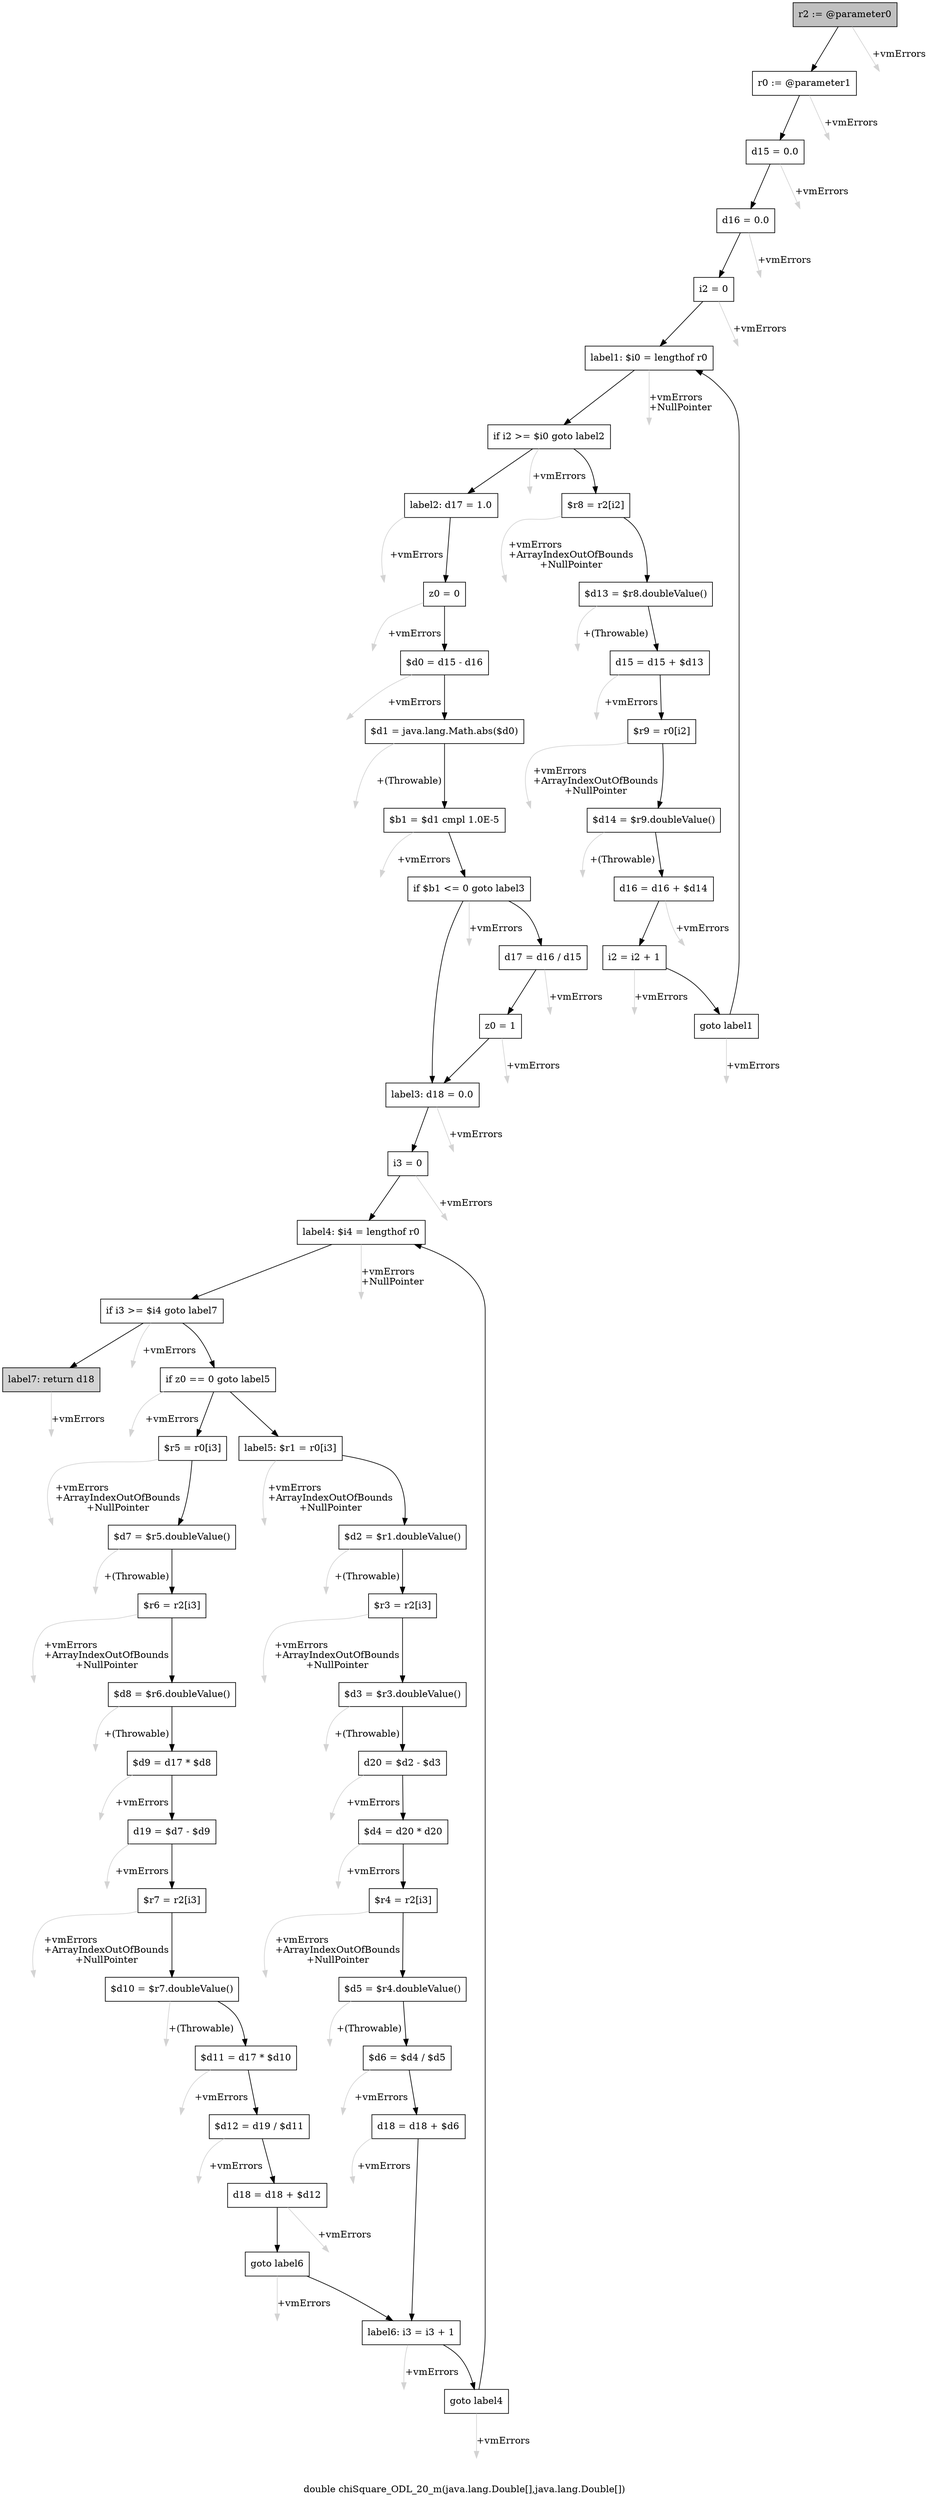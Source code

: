 digraph "double chiSquare_ODL_20_m(java.lang.Double[],java.lang.Double[])" {
    label="double chiSquare_ODL_20_m(java.lang.Double[],java.lang.Double[])";
    node [shape=box];
    "0" [style=filled,fillcolor=gray,label="r2 := @parameter0",];
    "1" [label="r0 := @parameter1",];
    "0"->"1" [color=black,];
    "53" [style=invis,label="Esc",];
    "0"->"53" [color=lightgray,label="\l+vmErrors",];
    "2" [label="d15 = 0.0",];
    "1"->"2" [color=black,];
    "54" [style=invis,label="Esc",];
    "1"->"54" [color=lightgray,label="\l+vmErrors",];
    "3" [label="d16 = 0.0",];
    "2"->"3" [color=black,];
    "55" [style=invis,label="Esc",];
    "2"->"55" [color=lightgray,label="\l+vmErrors",];
    "4" [label="i2 = 0",];
    "3"->"4" [color=black,];
    "56" [style=invis,label="Esc",];
    "3"->"56" [color=lightgray,label="\l+vmErrors",];
    "5" [label="label1: $i0 = lengthof r0",];
    "4"->"5" [color=black,];
    "57" [style=invis,label="Esc",];
    "4"->"57" [color=lightgray,label="\l+vmErrors",];
    "6" [label="if i2 >= $i0 goto label2",];
    "5"->"6" [color=black,];
    "58" [style=invis,label="Esc",];
    "5"->"58" [color=lightgray,label="\l+vmErrors\l+NullPointer",];
    "7" [label="$r8 = r2[i2]",];
    "6"->"7" [color=black,];
    "15" [label="label2: d17 = 1.0",];
    "6"->"15" [color=black,];
    "59" [style=invis,label="Esc",];
    "6"->"59" [color=lightgray,label="\l+vmErrors",];
    "8" [label="$d13 = $r8.doubleValue()",];
    "7"->"8" [color=black,];
    "60" [style=invis,label="Esc",];
    "7"->"60" [color=lightgray,label="\l+vmErrors\l+ArrayIndexOutOfBounds\l+NullPointer",];
    "9" [label="d15 = d15 + $d13",];
    "8"->"9" [color=black,];
    "61" [style=invis,label="Esc",];
    "8"->"61" [color=lightgray,label="\l+(Throwable)",];
    "10" [label="$r9 = r0[i2]",];
    "9"->"10" [color=black,];
    "62" [style=invis,label="Esc",];
    "9"->"62" [color=lightgray,label="\l+vmErrors",];
    "11" [label="$d14 = $r9.doubleValue()",];
    "10"->"11" [color=black,];
    "63" [style=invis,label="Esc",];
    "10"->"63" [color=lightgray,label="\l+vmErrors\l+ArrayIndexOutOfBounds\l+NullPointer",];
    "12" [label="d16 = d16 + $d14",];
    "11"->"12" [color=black,];
    "64" [style=invis,label="Esc",];
    "11"->"64" [color=lightgray,label="\l+(Throwable)",];
    "13" [label="i2 = i2 + 1",];
    "12"->"13" [color=black,];
    "65" [style=invis,label="Esc",];
    "12"->"65" [color=lightgray,label="\l+vmErrors",];
    "14" [label="goto label1",];
    "13"->"14" [color=black,];
    "66" [style=invis,label="Esc",];
    "13"->"66" [color=lightgray,label="\l+vmErrors",];
    "14"->"5" [color=black,];
    "67" [style=invis,label="Esc",];
    "14"->"67" [color=lightgray,label="\l+vmErrors",];
    "16" [label="z0 = 0",];
    "15"->"16" [color=black,];
    "68" [style=invis,label="Esc",];
    "15"->"68" [color=lightgray,label="\l+vmErrors",];
    "17" [label="$d0 = d15 - d16",];
    "16"->"17" [color=black,];
    "69" [style=invis,label="Esc",];
    "16"->"69" [color=lightgray,label="\l+vmErrors",];
    "18" [label="$d1 = java.lang.Math.abs($d0)",];
    "17"->"18" [color=black,];
    "70" [style=invis,label="Esc",];
    "17"->"70" [color=lightgray,label="\l+vmErrors",];
    "19" [label="$b1 = $d1 cmpl 1.0E-5",];
    "18"->"19" [color=black,];
    "71" [style=invis,label="Esc",];
    "18"->"71" [color=lightgray,label="\l+(Throwable)",];
    "20" [label="if $b1 <= 0 goto label3",];
    "19"->"20" [color=black,];
    "72" [style=invis,label="Esc",];
    "19"->"72" [color=lightgray,label="\l+vmErrors",];
    "21" [label="d17 = d16 / d15",];
    "20"->"21" [color=black,];
    "23" [label="label3: d18 = 0.0",];
    "20"->"23" [color=black,];
    "73" [style=invis,label="Esc",];
    "20"->"73" [color=lightgray,label="\l+vmErrors",];
    "22" [label="z0 = 1",];
    "21"->"22" [color=black,];
    "74" [style=invis,label="Esc",];
    "21"->"74" [color=lightgray,label="\l+vmErrors",];
    "22"->"23" [color=black,];
    "75" [style=invis,label="Esc",];
    "22"->"75" [color=lightgray,label="\l+vmErrors",];
    "24" [label="i3 = 0",];
    "23"->"24" [color=black,];
    "76" [style=invis,label="Esc",];
    "23"->"76" [color=lightgray,label="\l+vmErrors",];
    "25" [label="label4: $i4 = lengthof r0",];
    "24"->"25" [color=black,];
    "77" [style=invis,label="Esc",];
    "24"->"77" [color=lightgray,label="\l+vmErrors",];
    "26" [label="if i3 >= $i4 goto label7",];
    "25"->"26" [color=black,];
    "78" [style=invis,label="Esc",];
    "25"->"78" [color=lightgray,label="\l+vmErrors\l+NullPointer",];
    "27" [label="if z0 == 0 goto label5",];
    "26"->"27" [color=black,];
    "52" [style=filled,fillcolor=lightgray,label="label7: return d18",];
    "26"->"52" [color=black,];
    "79" [style=invis,label="Esc",];
    "26"->"79" [color=lightgray,label="\l+vmErrors",];
    "28" [label="$r5 = r0[i3]",];
    "27"->"28" [color=black,];
    "40" [label="label5: $r1 = r0[i3]",];
    "27"->"40" [color=black,];
    "80" [style=invis,label="Esc",];
    "27"->"80" [color=lightgray,label="\l+vmErrors",];
    "29" [label="$d7 = $r5.doubleValue()",];
    "28"->"29" [color=black,];
    "81" [style=invis,label="Esc",];
    "28"->"81" [color=lightgray,label="\l+vmErrors\l+ArrayIndexOutOfBounds\l+NullPointer",];
    "30" [label="$r6 = r2[i3]",];
    "29"->"30" [color=black,];
    "82" [style=invis,label="Esc",];
    "29"->"82" [color=lightgray,label="\l+(Throwable)",];
    "31" [label="$d8 = $r6.doubleValue()",];
    "30"->"31" [color=black,];
    "83" [style=invis,label="Esc",];
    "30"->"83" [color=lightgray,label="\l+vmErrors\l+ArrayIndexOutOfBounds\l+NullPointer",];
    "32" [label="$d9 = d17 * $d8",];
    "31"->"32" [color=black,];
    "84" [style=invis,label="Esc",];
    "31"->"84" [color=lightgray,label="\l+(Throwable)",];
    "33" [label="d19 = $d7 - $d9",];
    "32"->"33" [color=black,];
    "85" [style=invis,label="Esc",];
    "32"->"85" [color=lightgray,label="\l+vmErrors",];
    "34" [label="$r7 = r2[i3]",];
    "33"->"34" [color=black,];
    "86" [style=invis,label="Esc",];
    "33"->"86" [color=lightgray,label="\l+vmErrors",];
    "35" [label="$d10 = $r7.doubleValue()",];
    "34"->"35" [color=black,];
    "87" [style=invis,label="Esc",];
    "34"->"87" [color=lightgray,label="\l+vmErrors\l+ArrayIndexOutOfBounds\l+NullPointer",];
    "36" [label="$d11 = d17 * $d10",];
    "35"->"36" [color=black,];
    "88" [style=invis,label="Esc",];
    "35"->"88" [color=lightgray,label="\l+(Throwable)",];
    "37" [label="$d12 = d19 / $d11",];
    "36"->"37" [color=black,];
    "89" [style=invis,label="Esc",];
    "36"->"89" [color=lightgray,label="\l+vmErrors",];
    "38" [label="d18 = d18 + $d12",];
    "37"->"38" [color=black,];
    "90" [style=invis,label="Esc",];
    "37"->"90" [color=lightgray,label="\l+vmErrors",];
    "39" [label="goto label6",];
    "38"->"39" [color=black,];
    "91" [style=invis,label="Esc",];
    "38"->"91" [color=lightgray,label="\l+vmErrors",];
    "50" [label="label6: i3 = i3 + 1",];
    "39"->"50" [color=black,];
    "92" [style=invis,label="Esc",];
    "39"->"92" [color=lightgray,label="\l+vmErrors",];
    "41" [label="$d2 = $r1.doubleValue()",];
    "40"->"41" [color=black,];
    "93" [style=invis,label="Esc",];
    "40"->"93" [color=lightgray,label="\l+vmErrors\l+ArrayIndexOutOfBounds\l+NullPointer",];
    "42" [label="$r3 = r2[i3]",];
    "41"->"42" [color=black,];
    "94" [style=invis,label="Esc",];
    "41"->"94" [color=lightgray,label="\l+(Throwable)",];
    "43" [label="$d3 = $r3.doubleValue()",];
    "42"->"43" [color=black,];
    "95" [style=invis,label="Esc",];
    "42"->"95" [color=lightgray,label="\l+vmErrors\l+ArrayIndexOutOfBounds\l+NullPointer",];
    "44" [label="d20 = $d2 - $d3",];
    "43"->"44" [color=black,];
    "96" [style=invis,label="Esc",];
    "43"->"96" [color=lightgray,label="\l+(Throwable)",];
    "45" [label="$d4 = d20 * d20",];
    "44"->"45" [color=black,];
    "97" [style=invis,label="Esc",];
    "44"->"97" [color=lightgray,label="\l+vmErrors",];
    "46" [label="$r4 = r2[i3]",];
    "45"->"46" [color=black,];
    "98" [style=invis,label="Esc",];
    "45"->"98" [color=lightgray,label="\l+vmErrors",];
    "47" [label="$d5 = $r4.doubleValue()",];
    "46"->"47" [color=black,];
    "99" [style=invis,label="Esc",];
    "46"->"99" [color=lightgray,label="\l+vmErrors\l+ArrayIndexOutOfBounds\l+NullPointer",];
    "48" [label="$d6 = $d4 / $d5",];
    "47"->"48" [color=black,];
    "100" [style=invis,label="Esc",];
    "47"->"100" [color=lightgray,label="\l+(Throwable)",];
    "49" [label="d18 = d18 + $d6",];
    "48"->"49" [color=black,];
    "101" [style=invis,label="Esc",];
    "48"->"101" [color=lightgray,label="\l+vmErrors",];
    "49"->"50" [color=black,];
    "102" [style=invis,label="Esc",];
    "49"->"102" [color=lightgray,label="\l+vmErrors",];
    "51" [label="goto label4",];
    "50"->"51" [color=black,];
    "103" [style=invis,label="Esc",];
    "50"->"103" [color=lightgray,label="\l+vmErrors",];
    "51"->"25" [color=black,];
    "104" [style=invis,label="Esc",];
    "51"->"104" [color=lightgray,label="\l+vmErrors",];
    "105" [style=invis,label="Esc",];
    "52"->"105" [color=lightgray,label="\l+vmErrors",];
}
